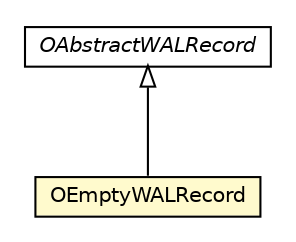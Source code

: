 #!/usr/local/bin/dot
#
# Class diagram 
# Generated by UMLGraph version R5_6-24-gf6e263 (http://www.umlgraph.org/)
#

digraph G {
	edge [fontname="Helvetica",fontsize=10,labelfontname="Helvetica",labelfontsize=10];
	node [fontname="Helvetica",fontsize=10,shape=plaintext];
	nodesep=0.25;
	ranksep=0.5;
	// com.orientechnologies.orient.core.storage.impl.local.paginated.wal.OAbstractWALRecord
	c3216292 [label=<<table title="com.orientechnologies.orient.core.storage.impl.local.paginated.wal.OAbstractWALRecord" border="0" cellborder="1" cellspacing="0" cellpadding="2" port="p" href="../OAbstractWALRecord.html">
		<tr><td><table border="0" cellspacing="0" cellpadding="1">
<tr><td align="center" balign="center"><font face="Helvetica-Oblique"> OAbstractWALRecord </font></td></tr>
		</table></td></tr>
		</table>>, URL="../OAbstractWALRecord.html", fontname="Helvetica", fontcolor="black", fontsize=10.0];
	// com.orientechnologies.orient.core.storage.impl.local.paginated.wal.cas.OEmptyWALRecord
	c3216304 [label=<<table title="com.orientechnologies.orient.core.storage.impl.local.paginated.wal.cas.OEmptyWALRecord" border="0" cellborder="1" cellspacing="0" cellpadding="2" port="p" bgcolor="lemonChiffon" href="./OEmptyWALRecord.html">
		<tr><td><table border="0" cellspacing="0" cellpadding="1">
<tr><td align="center" balign="center"> OEmptyWALRecord </td></tr>
		</table></td></tr>
		</table>>, URL="./OEmptyWALRecord.html", fontname="Helvetica", fontcolor="black", fontsize=10.0];
	//com.orientechnologies.orient.core.storage.impl.local.paginated.wal.cas.OEmptyWALRecord extends com.orientechnologies.orient.core.storage.impl.local.paginated.wal.OAbstractWALRecord
	c3216292:p -> c3216304:p [dir=back,arrowtail=empty];
}

